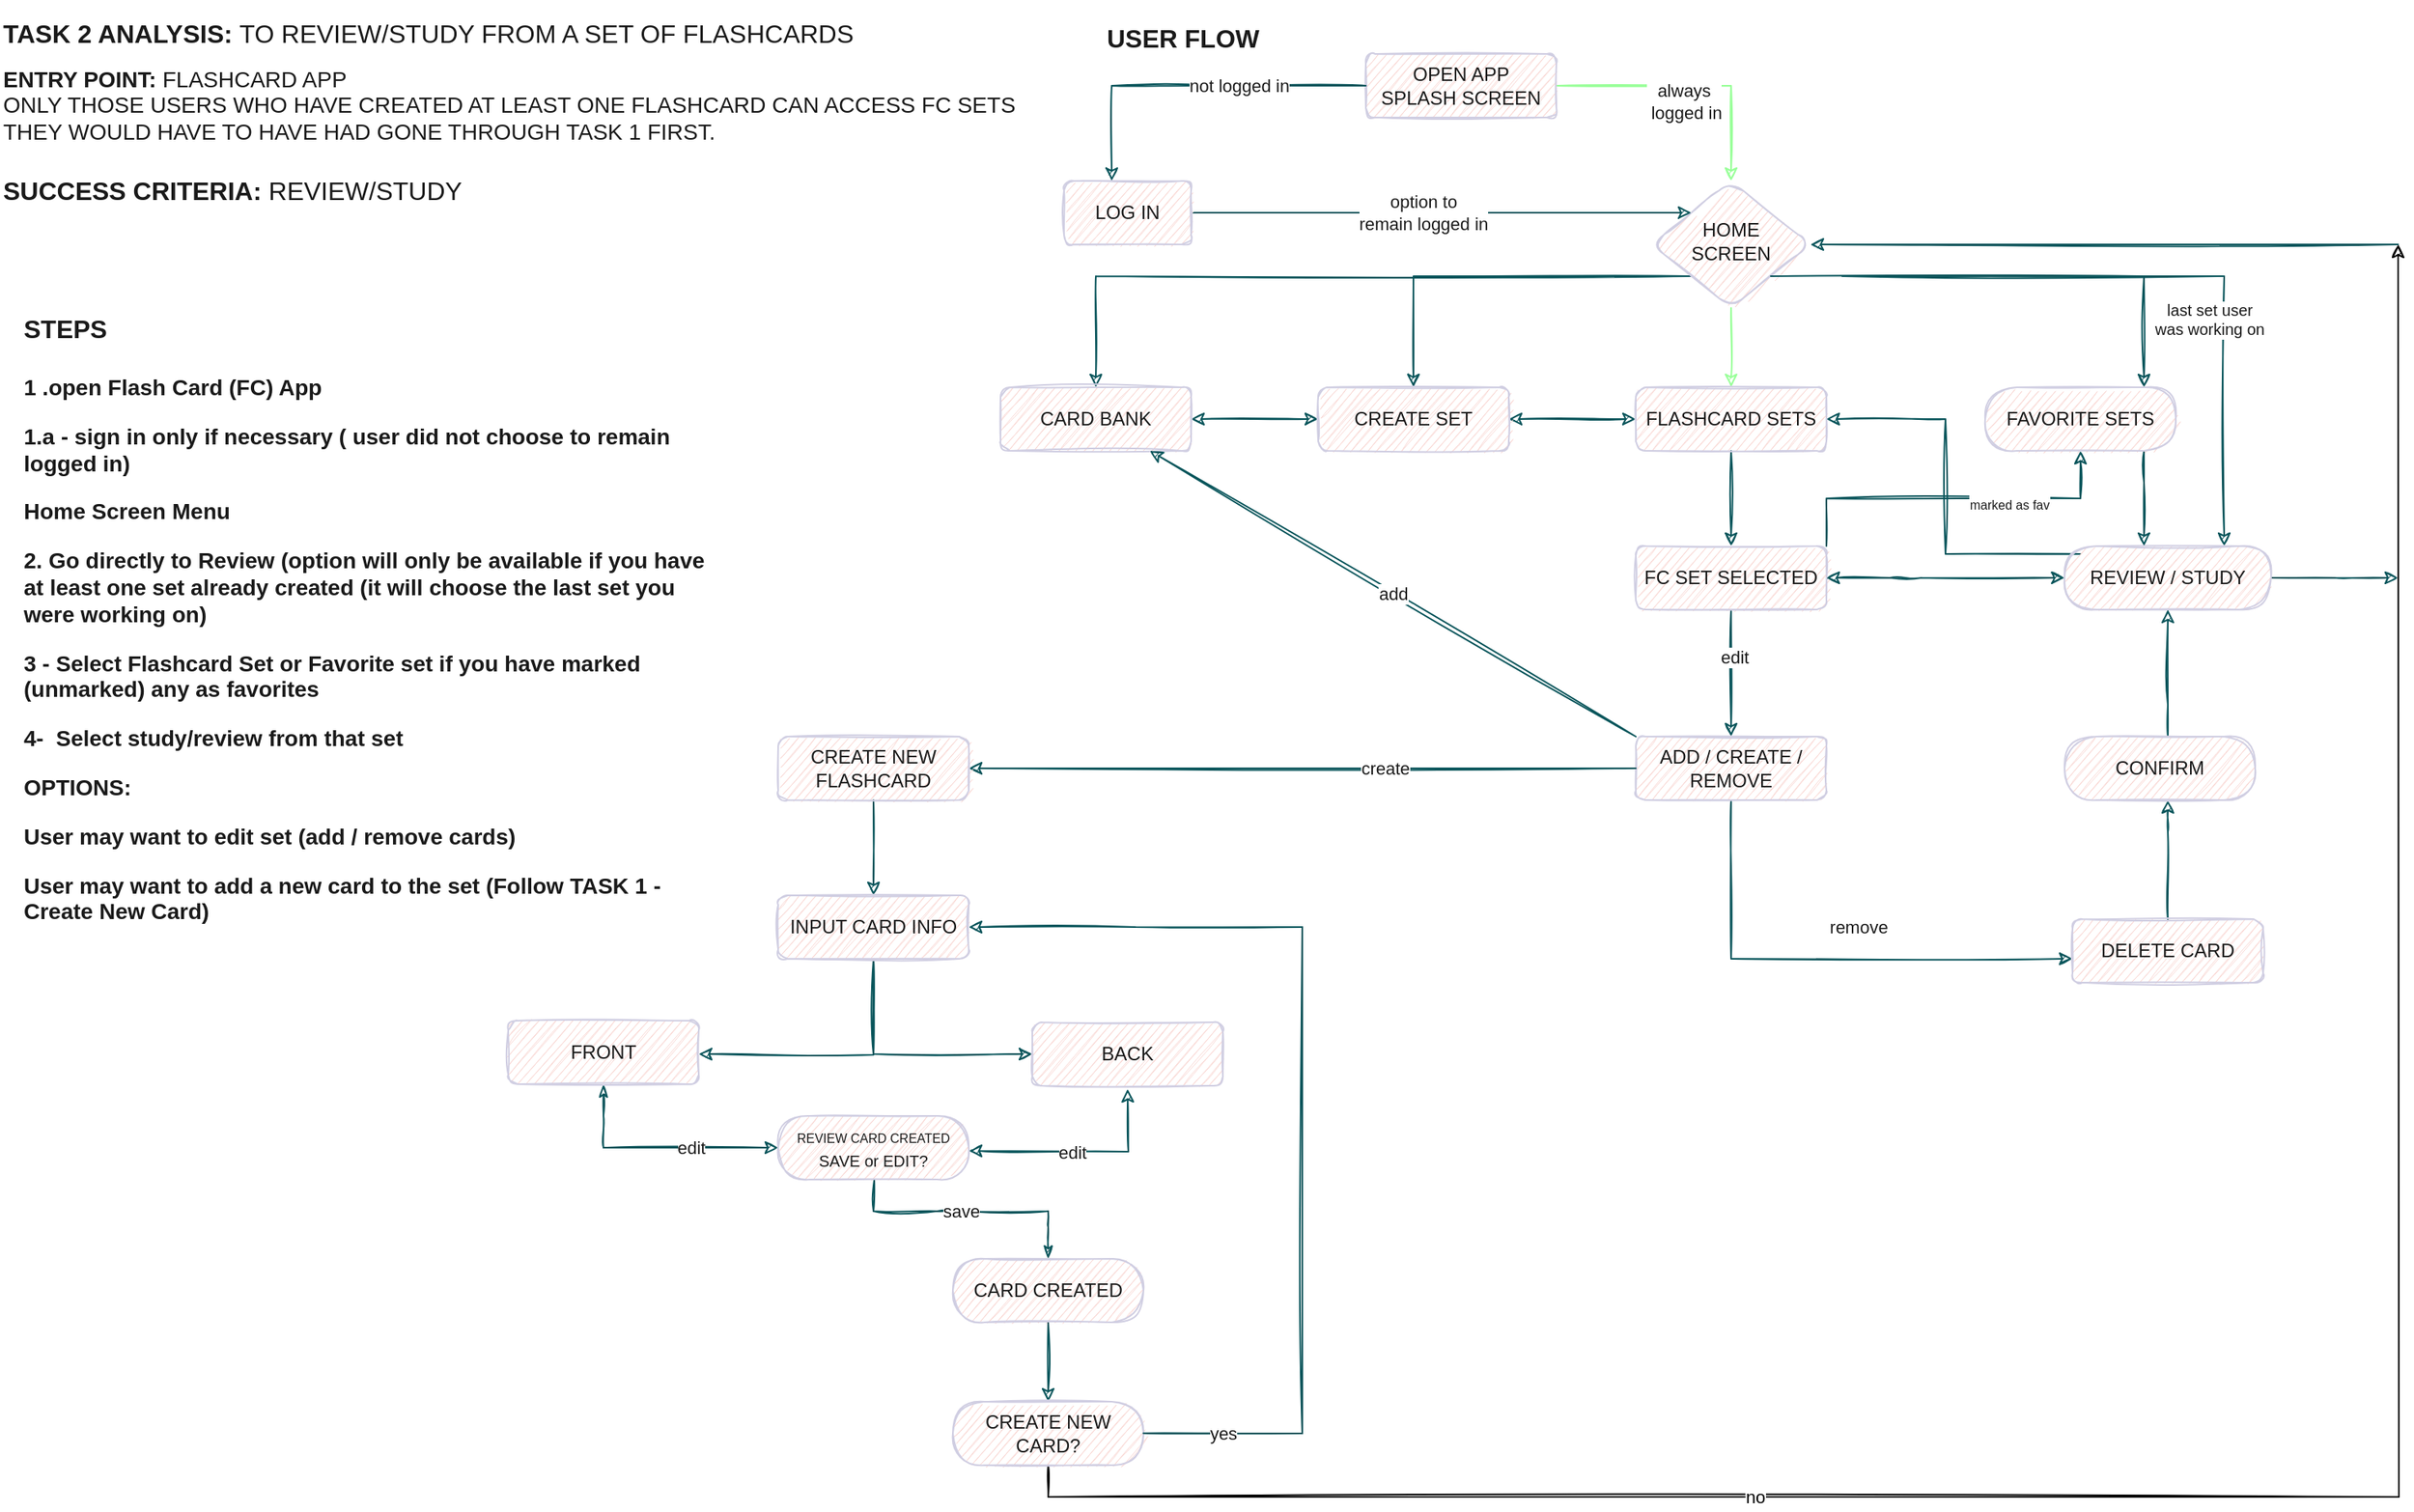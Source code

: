 <mxfile version="13.5.1" type="github">
  <diagram id="C5RBs43oDa-KdzZeNtuy" name="Page-1">
    <mxGraphModel dx="2500" dy="2070" grid="1" gridSize="10" guides="1" tooltips="1" connect="1" arrows="1" fold="1" page="1" pageScale="1" pageWidth="827" pageHeight="1169" math="0" shadow="0">
      <root>
        <mxCell id="WIyWlLk6GJQsqaUBKTNV-0" />
        <mxCell id="WIyWlLk6GJQsqaUBKTNV-1" parent="WIyWlLk6GJQsqaUBKTNV-0" />
        <mxCell id="l96hs2-_nlqCzScLkACY-33" value="" style="edgeStyle=orthogonalEdgeStyle;rounded=0;orthogonalLoop=1;jettySize=auto;html=1;startArrow=classic;startFill=1;endArrow=none;endFill=0;strokeColor=#09555B;fontColor=#1A1A1A;sketch=1;" parent="WIyWlLk6GJQsqaUBKTNV-1" source="l96hs2-_nlqCzScLkACY-32" target="l96hs2-_nlqCzScLkACY-25" edge="1">
          <mxGeometry relative="1" as="geometry" />
        </mxCell>
        <mxCell id="5_xVZ5PCrMn_Ow3XCvqy-17" value="edit" style="edgeLabel;html=1;align=center;verticalAlign=middle;resizable=0;points=[];fontColor=#1A1A1A;sketch=1;rounded=1;" parent="l96hs2-_nlqCzScLkACY-33" vertex="1" connectable="0">
          <mxGeometry x="0.263" y="-2" relative="1" as="geometry">
            <mxPoint as="offset" />
          </mxGeometry>
        </mxCell>
        <mxCell id="5_xVZ5PCrMn_Ow3XCvqy-6" style="edgeStyle=orthogonalEdgeStyle;rounded=0;orthogonalLoop=1;jettySize=auto;html=1;endArrow=classic;endFill=1;entryX=0.5;entryY=0;entryDx=0;entryDy=0;fontColor=#1A1A1A;sketch=1;strokeColor=#99FF99;" parent="WIyWlLk6GJQsqaUBKTNV-1" source="WIyWlLk6GJQsqaUBKTNV-3" target="WIyWlLk6GJQsqaUBKTNV-10" edge="1">
          <mxGeometry relative="1" as="geometry">
            <mxPoint x="330" y="40" as="targetPoint" />
          </mxGeometry>
        </mxCell>
        <mxCell id="5_xVZ5PCrMn_Ow3XCvqy-13" value="always&lt;br&gt;&amp;nbsp;logged in" style="edgeLabel;html=1;align=center;verticalAlign=middle;resizable=0;points=[];fontColor=#1A1A1A;sketch=1;rounded=1;" parent="5_xVZ5PCrMn_Ow3XCvqy-6" vertex="1" connectable="0">
          <mxGeometry x="-0.137" y="1" relative="1" as="geometry">
            <mxPoint x="6.67" y="11" as="offset" />
          </mxGeometry>
        </mxCell>
        <mxCell id="WIyWlLk6GJQsqaUBKTNV-3" value="OPEN APP&lt;br&gt;SPLASH SCREEN" style="whiteSpace=wrap;html=1;fontSize=12;glass=0;strokeWidth=1;shadow=0;fillColor=#FAD9D5;strokeColor=#D0CEE2;fontColor=#1A1A1A;sketch=1;rounded=1;" parent="WIyWlLk6GJQsqaUBKTNV-1" vertex="1">
          <mxGeometry x="60" y="20" width="120" height="40" as="geometry" />
        </mxCell>
        <mxCell id="5_xVZ5PCrMn_Ow3XCvqy-205" style="edgeStyle=orthogonalEdgeStyle;rounded=0;orthogonalLoop=1;jettySize=auto;html=1;exitX=0;exitY=1;exitDx=0;exitDy=0;entryX=0.5;entryY=0;entryDx=0;entryDy=0;endArrow=classic;endFill=1;strokeColor=#09555B;fontColor=#1A1A1A;sketch=1;" parent="WIyWlLk6GJQsqaUBKTNV-1" source="WIyWlLk6GJQsqaUBKTNV-10" target="5_xVZ5PCrMn_Ow3XCvqy-201" edge="1">
          <mxGeometry relative="1" as="geometry" />
        </mxCell>
        <mxCell id="5_xVZ5PCrMn_Ow3XCvqy-206" style="edgeStyle=orthogonalEdgeStyle;rounded=0;orthogonalLoop=1;jettySize=auto;html=1;exitX=0;exitY=1;exitDx=0;exitDy=0;endArrow=classic;endFill=1;strokeColor=#09555B;fontColor=#1A1A1A;sketch=1;" parent="WIyWlLk6GJQsqaUBKTNV-1" source="WIyWlLk6GJQsqaUBKTNV-10" target="5_xVZ5PCrMn_Ow3XCvqy-189" edge="1">
          <mxGeometry relative="1" as="geometry" />
        </mxCell>
        <mxCell id="WIyWlLk6GJQsqaUBKTNV-10" value="HOME&lt;br&gt;SCREEN" style="rhombus;whiteSpace=wrap;html=1;shadow=0;fontFamily=Helvetica;fontSize=12;align=center;strokeWidth=1;spacing=6;spacingTop=-4;fillColor=#FAD9D5;strokeColor=#D0CEE2;fontColor=#1A1A1A;sketch=1;rounded=1;" parent="WIyWlLk6GJQsqaUBKTNV-1" vertex="1">
          <mxGeometry x="240" y="100" width="100" height="80" as="geometry" />
        </mxCell>
        <mxCell id="l96hs2-_nlqCzScLkACY-35" value="" style="edgeStyle=orthogonalEdgeStyle;rounded=0;orthogonalLoop=1;jettySize=auto;html=1;startArrow=classic;startFill=1;endArrow=none;endFill=0;entryX=0.5;entryY=1;entryDx=0;entryDy=0;strokeColor=#09555B;fontColor=#1A1A1A;sketch=1;" parent="WIyWlLk6GJQsqaUBKTNV-1" source="l96hs2-_nlqCzScLkACY-25" target="l96hs2-_nlqCzScLkACY-23" edge="1">
          <mxGeometry relative="1" as="geometry">
            <mxPoint x="-30" y="491" as="targetPoint" />
          </mxGeometry>
        </mxCell>
        <mxCell id="l96hs2-_nlqCzScLkACY-1" value="&lt;h1 style=&quot;font-size: 16px&quot;&gt;&lt;font style=&quot;font-size: 16px&quot;&gt;TASK 2 ANALYSIS&lt;/font&gt;: &lt;span style=&quot;font-weight: normal&quot;&gt;TO REVIEW/STUDY FROM A SET OF FLASHCARDS&lt;/span&gt;&lt;/h1&gt;&lt;div style=&quot;font-size: 14px&quot;&gt;&lt;font style=&quot;font-size: 14px&quot;&gt;&lt;b&gt;ENTRY POINT:&lt;/b&gt;&amp;nbsp;FLASHCARD APP&lt;/font&gt;&lt;/div&gt;&lt;div style=&quot;font-size: 14px&quot;&gt;&lt;font style=&quot;font-size: 14px&quot;&gt;ONLY THOSE USERS WHO HAVE CREATED AT LEAST ONE FLASHCARD CAN ACCESS FC SETS&lt;/font&gt;&lt;/div&gt;&lt;div style=&quot;font-size: 14px&quot;&gt;THEY WOULD HAVE TO HAVE HAD GONE THROUGH TASK 1 FIRST.&amp;nbsp;&lt;/div&gt;&lt;div&gt;&lt;span style=&quot;font-size: 16px&quot;&gt;&lt;br&gt;&lt;/span&gt;&lt;/div&gt;&lt;div&gt;&lt;b style=&quot;font-size: 16px&quot;&gt;SUCCESS CRITERIA:&lt;/b&gt;&lt;span style=&quot;font-size: 16px&quot;&gt;&amp;nbsp;REVIEW/STUDY&lt;/span&gt;&lt;/div&gt;&lt;div&gt;&lt;span style=&quot;font-size: 16px&quot;&gt;&lt;br&gt;&lt;/span&gt;&lt;/div&gt;&lt;div&gt;&lt;span style=&quot;font-size: 16px&quot;&gt;&lt;br&gt;&lt;/span&gt;&lt;/div&gt;&lt;div style=&quot;font-size: 16px&quot;&gt;&lt;br&gt;&lt;/div&gt;" style="text;html=1;align=left;verticalAlign=middle;resizable=0;points=[];autosize=1;fontColor=#1A1A1A;sketch=1;rounded=1;" parent="WIyWlLk6GJQsqaUBKTNV-1" vertex="1">
          <mxGeometry x="-800" width="650" height="160" as="geometry" />
        </mxCell>
        <mxCell id="l96hs2-_nlqCzScLkACY-2" value="&lt;font style=&quot;font-size: 16px&quot;&gt;&lt;b&gt;USER FLOW&lt;/b&gt;&lt;/font&gt;" style="text;html=1;strokeColor=none;fillColor=none;align=center;verticalAlign=middle;whiteSpace=wrap;fontColor=#1A1A1A;sketch=1;rounded=1;" parent="WIyWlLk6GJQsqaUBKTNV-1" vertex="1">
          <mxGeometry x="-110" width="110" height="20" as="geometry" />
        </mxCell>
        <mxCell id="l96hs2-_nlqCzScLkACY-24" value="" style="edgeStyle=orthogonalEdgeStyle;rounded=0;orthogonalLoop=1;jettySize=auto;html=1;startArrow=classic;startFill=1;endArrow=none;endFill=0;fontColor=#1A1A1A;sketch=1;strokeColor=#99FF99;" parent="WIyWlLk6GJQsqaUBKTNV-1" source="l96hs2-_nlqCzScLkACY-23" target="WIyWlLk6GJQsqaUBKTNV-10" edge="1">
          <mxGeometry relative="1" as="geometry" />
        </mxCell>
        <mxCell id="wIxJLdt_OvNl8f14rRNx-7" style="edgeStyle=orthogonalEdgeStyle;rounded=0;orthogonalLoop=1;jettySize=auto;html=1;exitX=1;exitY=0;exitDx=0;exitDy=0;startArrow=none;startFill=0;strokeColor=#09555B;fontColor=#1A1A1A;sketch=1;" edge="1" parent="WIyWlLk6GJQsqaUBKTNV-1" source="l96hs2-_nlqCzScLkACY-25" target="wIxJLdt_OvNl8f14rRNx-0">
          <mxGeometry relative="1" as="geometry">
            <mxPoint x="480" y="280" as="targetPoint" />
          </mxGeometry>
        </mxCell>
        <mxCell id="wIxJLdt_OvNl8f14rRNx-8" value="&lt;font style=&quot;font-size: 8px&quot;&gt;marked as fav&lt;/font&gt;" style="edgeLabel;html=1;align=center;verticalAlign=middle;resizable=0;points=[];fontColor=#1A1A1A;sketch=1;rounded=1;" vertex="1" connectable="0" parent="wIxJLdt_OvNl8f14rRNx-7">
          <mxGeometry x="0.113" y="-3" relative="1" as="geometry">
            <mxPoint x="22" as="offset" />
          </mxGeometry>
        </mxCell>
        <mxCell id="l96hs2-_nlqCzScLkACY-25" value="FC SET SELECTED" style="whiteSpace=wrap;html=1;fontSize=12;glass=0;strokeWidth=1;shadow=0;fillColor=#FAD9D5;strokeColor=#D0CEE2;fontColor=#1A1A1A;sketch=1;rounded=1;" parent="WIyWlLk6GJQsqaUBKTNV-1" vertex="1">
          <mxGeometry x="230" y="330" width="120" height="40" as="geometry" />
        </mxCell>
        <mxCell id="5_xVZ5PCrMn_Ow3XCvqy-197" value="" style="edgeStyle=orthogonalEdgeStyle;rounded=0;orthogonalLoop=1;jettySize=auto;html=1;endArrow=classic;endFill=1;strokeColor=#09555B;fontColor=#1A1A1A;sketch=1;" parent="WIyWlLk6GJQsqaUBKTNV-1" source="l96hs2-_nlqCzScLkACY-32" target="5_xVZ5PCrMn_Ow3XCvqy-196" edge="1">
          <mxGeometry relative="1" as="geometry">
            <Array as="points">
              <mxPoint x="290" y="590" />
            </Array>
          </mxGeometry>
        </mxCell>
        <mxCell id="5_xVZ5PCrMn_Ow3XCvqy-208" value="remove" style="edgeLabel;html=1;align=center;verticalAlign=middle;resizable=0;points=[];fontColor=#1A1A1A;sketch=1;rounded=1;" parent="5_xVZ5PCrMn_Ow3XCvqy-197" vertex="1" connectable="0">
          <mxGeometry x="-0.184" y="2" relative="1" as="geometry">
            <mxPoint x="51.67" y="-18" as="offset" />
          </mxGeometry>
        </mxCell>
        <mxCell id="l96hs2-_nlqCzScLkACY-32" value="ADD / CREATE / REMOVE" style="whiteSpace=wrap;html=1;fontSize=12;glass=0;strokeWidth=1;shadow=0;fillColor=#FAD9D5;strokeColor=#D0CEE2;fontColor=#1A1A1A;sketch=1;rounded=1;" parent="WIyWlLk6GJQsqaUBKTNV-1" vertex="1">
          <mxGeometry x="230" y="450" width="120" height="40" as="geometry" />
        </mxCell>
        <mxCell id="5_xVZ5PCrMn_Ow3XCvqy-207" style="edgeStyle=orthogonalEdgeStyle;rounded=0;orthogonalLoop=1;jettySize=auto;html=1;entryX=1;entryY=0.5;entryDx=0;entryDy=0;endArrow=classic;endFill=1;startArrow=classic;startFill=1;strokeColor=#09555B;fontColor=#1A1A1A;sketch=1;" parent="WIyWlLk6GJQsqaUBKTNV-1" source="l96hs2-_nlqCzScLkACY-23" target="5_xVZ5PCrMn_Ow3XCvqy-201" edge="1">
          <mxGeometry relative="1" as="geometry" />
        </mxCell>
        <mxCell id="l96hs2-_nlqCzScLkACY-23" value="FLASHCARD SETS" style="whiteSpace=wrap;html=1;fontSize=12;glass=0;strokeWidth=1;shadow=0;fillColor=#FAD9D5;strokeColor=#D0CEE2;fontColor=#1A1A1A;sketch=1;rounded=1;" parent="WIyWlLk6GJQsqaUBKTNV-1" vertex="1">
          <mxGeometry x="230" y="230" width="120" height="40" as="geometry" />
        </mxCell>
        <mxCell id="5_xVZ5PCrMn_Ow3XCvqy-187" style="edgeStyle=orthogonalEdgeStyle;rounded=0;orthogonalLoop=1;jettySize=auto;html=1;exitX=1;exitY=0.5;exitDx=0;exitDy=0;endArrow=classic;endFill=1;strokeColor=#09555B;fontColor=#1A1A1A;sketch=1;" parent="WIyWlLk6GJQsqaUBKTNV-1" source="l96hs2-_nlqCzScLkACY-65" edge="1">
          <mxGeometry relative="1" as="geometry">
            <mxPoint x="710" y="350" as="targetPoint" />
          </mxGeometry>
        </mxCell>
        <mxCell id="wIxJLdt_OvNl8f14rRNx-9" style="edgeStyle=orthogonalEdgeStyle;rounded=0;orthogonalLoop=1;jettySize=auto;html=1;exitX=0.077;exitY=0.125;exitDx=0;exitDy=0;entryX=1;entryY=0.5;entryDx=0;entryDy=0;startArrow=none;startFill=0;exitPerimeter=0;strokeColor=#09555B;fontColor=#1A1A1A;sketch=1;" edge="1" parent="WIyWlLk6GJQsqaUBKTNV-1" source="l96hs2-_nlqCzScLkACY-65" target="l96hs2-_nlqCzScLkACY-23">
          <mxGeometry relative="1" as="geometry" />
        </mxCell>
        <mxCell id="wIxJLdt_OvNl8f14rRNx-14" style="edgeStyle=orthogonalEdgeStyle;rounded=0;orthogonalLoop=1;jettySize=auto;html=1;exitX=0.75;exitY=0;exitDx=0;exitDy=0;startArrow=classic;startFill=1;endArrow=none;endFill=0;strokeColor=#09555B;fontColor=#1A1A1A;sketch=1;" edge="1" parent="WIyWlLk6GJQsqaUBKTNV-1">
          <mxGeometry relative="1" as="geometry">
            <mxPoint x="601" y="160" as="targetPoint" />
            <mxPoint x="600.5" y="330" as="sourcePoint" />
            <Array as="points">
              <mxPoint x="601" y="160" />
            </Array>
          </mxGeometry>
        </mxCell>
        <mxCell id="l96hs2-_nlqCzScLkACY-65" value="&lt;font style=&quot;font-size: 12px&quot;&gt;REVIEW / STUDY&lt;/font&gt;" style="whiteSpace=wrap;html=1;fontSize=12;glass=0;strokeWidth=1;shadow=0;arcSize=50;fillColor=#FAD9D5;strokeColor=#D0CEE2;fontColor=#1A1A1A;sketch=1;rounded=1;" parent="WIyWlLk6GJQsqaUBKTNV-1" vertex="1">
          <mxGeometry x="500" y="330" width="130" height="40" as="geometry" />
        </mxCell>
        <mxCell id="5_xVZ5PCrMn_Ow3XCvqy-2" value="" style="edgeStyle=orthogonalEdgeStyle;rounded=0;orthogonalLoop=1;jettySize=auto;html=1;entryX=0;entryY=0;entryDx=0;entryDy=0;strokeColor=#09555B;fontColor=#1A1A1A;sketch=1;" parent="WIyWlLk6GJQsqaUBKTNV-1" source="l96hs2-_nlqCzScLkACY-17" target="WIyWlLk6GJQsqaUBKTNV-10" edge="1">
          <mxGeometry relative="1" as="geometry" />
        </mxCell>
        <mxCell id="wIxJLdt_OvNl8f14rRNx-5" value="option to &lt;br&gt;remain logged in" style="edgeLabel;html=1;align=center;verticalAlign=middle;resizable=0;points=[];fontColor=#1A1A1A;sketch=1;rounded=1;" vertex="1" connectable="0" parent="5_xVZ5PCrMn_Ow3XCvqy-2">
          <mxGeometry x="-0.073" relative="1" as="geometry">
            <mxPoint as="offset" />
          </mxGeometry>
        </mxCell>
        <mxCell id="5_xVZ5PCrMn_Ow3XCvqy-10" style="edgeStyle=orthogonalEdgeStyle;rounded=0;orthogonalLoop=1;jettySize=auto;html=1;endArrow=classic;endFill=1;strokeColor=#09555B;fontColor=#1A1A1A;sketch=1;" parent="WIyWlLk6GJQsqaUBKTNV-1" target="l96hs2-_nlqCzScLkACY-17" edge="1">
          <mxGeometry relative="1" as="geometry">
            <mxPoint x="-40" y="40" as="sourcePoint" />
            <Array as="points">
              <mxPoint x="-100" y="40" />
            </Array>
          </mxGeometry>
        </mxCell>
        <mxCell id="l96hs2-_nlqCzScLkACY-17" value="LOG IN" style="whiteSpace=wrap;html=1;fontSize=12;glass=0;strokeWidth=1;shadow=0;fillColor=#FAD9D5;strokeColor=#D0CEE2;fontColor=#1A1A1A;sketch=1;rounded=1;" parent="WIyWlLk6GJQsqaUBKTNV-1" vertex="1">
          <mxGeometry x="-130" y="100" width="80" height="40" as="geometry" />
        </mxCell>
        <mxCell id="5_xVZ5PCrMn_Ow3XCvqy-8" value="" style="endArrow=none;html=1;endFill=0;entryX=0;entryY=0.5;entryDx=0;entryDy=0;strokeColor=#09555B;fontColor=#1A1A1A;sketch=1;" parent="WIyWlLk6GJQsqaUBKTNV-1" target="WIyWlLk6GJQsqaUBKTNV-3" edge="1">
          <mxGeometry relative="1" as="geometry">
            <mxPoint x="-40" y="40" as="sourcePoint" />
            <mxPoint x="90" y="39.58" as="targetPoint" />
          </mxGeometry>
        </mxCell>
        <mxCell id="5_xVZ5PCrMn_Ow3XCvqy-9" value="not logged in" style="edgeLabel;resizable=0;html=1;align=center;verticalAlign=middle;fontColor=#1A1A1A;sketch=1;rounded=1;" parent="5_xVZ5PCrMn_Ow3XCvqy-8" connectable="0" vertex="1">
          <mxGeometry relative="1" as="geometry">
            <mxPoint x="-30" as="offset" />
          </mxGeometry>
        </mxCell>
        <mxCell id="5_xVZ5PCrMn_Ow3XCvqy-14" value="" style="endArrow=classic;html=1;exitX=1;exitY=0.5;exitDx=0;exitDy=0;entryX=0;entryY=0.5;entryDx=0;entryDy=0;startArrow=classic;startFill=1;strokeColor=#09555B;fontColor=#1A1A1A;sketch=1;" parent="WIyWlLk6GJQsqaUBKTNV-1" source="l96hs2-_nlqCzScLkACY-25" target="l96hs2-_nlqCzScLkACY-65" edge="1">
          <mxGeometry width="50" height="50" relative="1" as="geometry">
            <mxPoint x="400" y="350" as="sourcePoint" />
            <mxPoint x="490" y="350" as="targetPoint" />
            <Array as="points">
              <mxPoint x="400" y="350" />
            </Array>
          </mxGeometry>
        </mxCell>
        <mxCell id="5_xVZ5PCrMn_Ow3XCvqy-27" value="" style="endArrow=classic;html=1;exitX=0;exitY=0.5;exitDx=0;exitDy=0;entryX=1;entryY=0.5;entryDx=0;entryDy=0;strokeColor=#09555B;fontColor=#1A1A1A;sketch=1;" parent="WIyWlLk6GJQsqaUBKTNV-1" source="l96hs2-_nlqCzScLkACY-32" target="5_xVZ5PCrMn_Ow3XCvqy-155" edge="1">
          <mxGeometry relative="1" as="geometry">
            <mxPoint x="200" y="469.41" as="sourcePoint" />
            <mxPoint x="-20" y="469" as="targetPoint" />
          </mxGeometry>
        </mxCell>
        <mxCell id="5_xVZ5PCrMn_Ow3XCvqy-191" value="create" style="edgeLabel;html=1;align=center;verticalAlign=middle;resizable=0;points=[];fontColor=#1A1A1A;sketch=1;rounded=1;" parent="5_xVZ5PCrMn_Ow3XCvqy-27" vertex="1" connectable="0">
          <mxGeometry x="-0.25" relative="1" as="geometry">
            <mxPoint x="-1" as="offset" />
          </mxGeometry>
        </mxCell>
        <mxCell id="5_xVZ5PCrMn_Ow3XCvqy-145" value="" style="edgeStyle=orthogonalEdgeStyle;rounded=0;orthogonalLoop=1;jettySize=auto;html=1;startArrow=classic;startFill=1;endArrow=none;endFill=0;strokeColor=#09555B;fontColor=#1A1A1A;sketch=1;" parent="WIyWlLk6GJQsqaUBKTNV-1" source="5_xVZ5PCrMn_Ow3XCvqy-154" target="5_xVZ5PCrMn_Ow3XCvqy-151" edge="1">
          <mxGeometry relative="1" as="geometry" />
        </mxCell>
        <mxCell id="5_xVZ5PCrMn_Ow3XCvqy-147" value="" style="edgeStyle=orthogonalEdgeStyle;rounded=0;orthogonalLoop=1;jettySize=auto;html=1;startArrow=classic;startFill=1;endArrow=none;endFill=0;entryX=0.5;entryY=1;entryDx=0;entryDy=0;strokeColor=#09555B;fontColor=#1A1A1A;sketch=1;" parent="WIyWlLk6GJQsqaUBKTNV-1" source="5_xVZ5PCrMn_Ow3XCvqy-151" target="5_xVZ5PCrMn_Ow3XCvqy-155" edge="1">
          <mxGeometry relative="1" as="geometry">
            <mxPoint x="-90" y="560" as="targetPoint" />
          </mxGeometry>
        </mxCell>
        <mxCell id="5_xVZ5PCrMn_Ow3XCvqy-149" value="" style="edgeStyle=orthogonalEdgeStyle;rounded=0;orthogonalLoop=1;jettySize=auto;html=1;startArrow=classic;startFill=1;endArrow=none;endFill=0;strokeColor=#09555B;fontColor=#1A1A1A;sketch=1;" parent="WIyWlLk6GJQsqaUBKTNV-1" target="5_xVZ5PCrMn_Ow3XCvqy-151" edge="1">
          <mxGeometry relative="1" as="geometry">
            <mxPoint x="-360" y="650" as="sourcePoint" />
          </mxGeometry>
        </mxCell>
        <mxCell id="5_xVZ5PCrMn_Ow3XCvqy-150" style="edgeStyle=orthogonalEdgeStyle;rounded=0;orthogonalLoop=1;jettySize=auto;html=1;startArrow=classic;startFill=1;endArrow=none;endFill=0;strokeColor=#09555B;fontColor=#1A1A1A;sketch=1;" parent="WIyWlLk6GJQsqaUBKTNV-1" source="5_xVZ5PCrMn_Ow3XCvqy-151" edge="1">
          <mxGeometry relative="1" as="geometry">
            <mxPoint x="20" y="570" as="targetPoint" />
          </mxGeometry>
        </mxCell>
        <mxCell id="5_xVZ5PCrMn_Ow3XCvqy-151" value="INPUT CARD INFO" style="whiteSpace=wrap;html=1;fontSize=12;glass=0;strokeWidth=1;shadow=0;fillColor=#FAD9D5;strokeColor=#D0CEE2;fontColor=#1A1A1A;sketch=1;rounded=1;" parent="WIyWlLk6GJQsqaUBKTNV-1" vertex="1">
          <mxGeometry x="-310" y="550" width="120" height="40" as="geometry" />
        </mxCell>
        <mxCell id="5_xVZ5PCrMn_Ow3XCvqy-152" style="edgeStyle=orthogonalEdgeStyle;rounded=0;orthogonalLoop=1;jettySize=auto;html=1;startArrow=classicThin;startFill=1;endArrow=none;endFill=0;strokeColor=#09555B;fontColor=#1A1A1A;sketch=1;" parent="WIyWlLk6GJQsqaUBKTNV-1" source="5_xVZ5PCrMn_Ow3XCvqy-153" edge="1">
          <mxGeometry relative="1" as="geometry">
            <mxPoint x="-420" y="709" as="targetPoint" />
          </mxGeometry>
        </mxCell>
        <mxCell id="5_xVZ5PCrMn_Ow3XCvqy-153" value="FRONT" style="whiteSpace=wrap;html=1;fontSize=12;glass=0;strokeWidth=1;shadow=0;direction=west;align=center;fillColor=#FAD9D5;strokeColor=#D0CEE2;fontColor=#1A1A1A;sketch=1;rounded=1;" parent="WIyWlLk6GJQsqaUBKTNV-1" vertex="1">
          <mxGeometry x="-480" y="629" width="120" height="40" as="geometry" />
        </mxCell>
        <mxCell id="5_xVZ5PCrMn_Ow3XCvqy-154" value="BACK" style="whiteSpace=wrap;html=1;fontSize=12;glass=0;strokeWidth=1;shadow=0;fillColor=#FAD9D5;strokeColor=#D0CEE2;fontColor=#1A1A1A;sketch=1;rounded=1;" parent="WIyWlLk6GJQsqaUBKTNV-1" vertex="1">
          <mxGeometry x="-150" y="630" width="120" height="40" as="geometry" />
        </mxCell>
        <mxCell id="5_xVZ5PCrMn_Ow3XCvqy-155" value="CREATE NEW FLASHCARD" style="whiteSpace=wrap;html=1;fontSize=12;glass=0;strokeWidth=1;shadow=0;fillColor=#FAD9D5;strokeColor=#D0CEE2;fontColor=#1A1A1A;sketch=1;rounded=1;" parent="WIyWlLk6GJQsqaUBKTNV-1" vertex="1">
          <mxGeometry x="-310" y="450" width="120" height="40" as="geometry" />
        </mxCell>
        <mxCell id="5_xVZ5PCrMn_Ow3XCvqy-156" value="" style="edgeStyle=orthogonalEdgeStyle;rounded=0;orthogonalLoop=1;jettySize=auto;html=1;startArrow=classic;startFill=1;endArrow=classic;endFill=1;strokeColor=#09555B;fontColor=#1A1A1A;sketch=1;" parent="WIyWlLk6GJQsqaUBKTNV-1" edge="1">
          <mxGeometry relative="1" as="geometry">
            <mxPoint x="-190" y="711" as="sourcePoint" />
            <mxPoint x="-90" y="672.0" as="targetPoint" />
          </mxGeometry>
        </mxCell>
        <mxCell id="5_xVZ5PCrMn_Ow3XCvqy-157" value="edit" style="edgeLabel;html=1;align=center;verticalAlign=middle;resizable=0;points=[];fontColor=#1A1A1A;sketch=1;rounded=1;" parent="5_xVZ5PCrMn_Ow3XCvqy-156" vertex="1" connectable="0">
          <mxGeometry x="-0.075" relative="1" as="geometry">
            <mxPoint as="offset" />
          </mxGeometry>
        </mxCell>
        <mxCell id="5_xVZ5PCrMn_Ow3XCvqy-158" style="edgeStyle=orthogonalEdgeStyle;rounded=0;orthogonalLoop=1;jettySize=auto;html=1;startArrow=none;startFill=0;endArrow=none;endFill=0;strokeColor=#09555B;fontColor=#1A1A1A;sketch=1;" parent="WIyWlLk6GJQsqaUBKTNV-1" target="5_xVZ5PCrMn_Ow3XCvqy-159" edge="1">
          <mxGeometry relative="1" as="geometry">
            <mxPoint x="-250" y="749" as="sourcePoint" />
          </mxGeometry>
        </mxCell>
        <mxCell id="5_xVZ5PCrMn_Ow3XCvqy-159" value="&lt;font style=&quot;font-size: 8px&quot;&gt;&lt;span&gt;REVIEW CARD CREATED&lt;/span&gt;&lt;font style=&quot;font-size: 8px&quot;&gt;&lt;br&gt;&lt;/font&gt;&lt;/font&gt;&lt;font size=&quot;1&quot;&gt;SAVE or EDIT?&lt;/font&gt;" style="whiteSpace=wrap;html=1;fontSize=12;glass=0;strokeWidth=1;shadow=0;arcSize=50;fillColor=#FAD9D5;strokeColor=#D0CEE2;fontColor=#1A1A1A;sketch=1;rounded=1;" parent="WIyWlLk6GJQsqaUBKTNV-1" vertex="1">
          <mxGeometry x="-310" y="689" width="120" height="40" as="geometry" />
        </mxCell>
        <mxCell id="5_xVZ5PCrMn_Ow3XCvqy-160" value="" style="edgeStyle=orthogonalEdgeStyle;rounded=0;orthogonalLoop=1;jettySize=auto;html=1;startArrow=classic;startFill=1;endArrow=none;endFill=0;strokeColor=#09555B;fontColor=#1A1A1A;sketch=1;" parent="WIyWlLk6GJQsqaUBKTNV-1" source="5_xVZ5PCrMn_Ow3XCvqy-164" target="5_xVZ5PCrMn_Ow3XCvqy-162" edge="1">
          <mxGeometry relative="1" as="geometry" />
        </mxCell>
        <mxCell id="5_xVZ5PCrMn_Ow3XCvqy-161" style="edgeStyle=orthogonalEdgeStyle;rounded=0;orthogonalLoop=1;jettySize=auto;html=1;startArrow=classicThin;startFill=1;endArrow=none;endFill=0;strokeColor=#09555B;fontColor=#1A1A1A;sketch=1;" parent="WIyWlLk6GJQsqaUBKTNV-1" source="5_xVZ5PCrMn_Ow3XCvqy-162" edge="1">
          <mxGeometry relative="1" as="geometry">
            <mxPoint x="-140" y="749" as="targetPoint" />
          </mxGeometry>
        </mxCell>
        <mxCell id="5_xVZ5PCrMn_Ow3XCvqy-162" value="&lt;font style=&quot;font-size: 12px&quot;&gt;CARD CREATED&lt;/font&gt;" style="whiteSpace=wrap;html=1;fontSize=12;glass=0;strokeWidth=1;shadow=0;arcSize=50;fillColor=#FAD9D5;strokeColor=#D0CEE2;fontColor=#1A1A1A;sketch=1;rounded=1;" parent="WIyWlLk6GJQsqaUBKTNV-1" vertex="1">
          <mxGeometry x="-200" y="779" width="120" height="40" as="geometry" />
        </mxCell>
        <mxCell id="wIxJLdt_OvNl8f14rRNx-30" style="edgeStyle=orthogonalEdgeStyle;rounded=0;sketch=1;orthogonalLoop=1;jettySize=auto;html=1;exitX=0.5;exitY=1;exitDx=0;exitDy=0;" edge="1" parent="WIyWlLk6GJQsqaUBKTNV-1" source="5_xVZ5PCrMn_Ow3XCvqy-164">
          <mxGeometry relative="1" as="geometry">
            <mxPoint x="710" y="140" as="targetPoint" />
          </mxGeometry>
        </mxCell>
        <mxCell id="wIxJLdt_OvNl8f14rRNx-31" value="no" style="edgeLabel;html=1;align=center;verticalAlign=middle;resizable=0;points=[];" vertex="1" connectable="0" parent="wIxJLdt_OvNl8f14rRNx-30">
          <mxGeometry x="-0.44" relative="1" as="geometry">
            <mxPoint as="offset" />
          </mxGeometry>
        </mxCell>
        <mxCell id="5_xVZ5PCrMn_Ow3XCvqy-164" value="&lt;font style=&quot;font-size: 12px&quot;&gt;CREATE NEW CARD?&lt;/font&gt;" style="whiteSpace=wrap;html=1;fontSize=12;glass=0;strokeWidth=1;shadow=0;arcSize=50;fillColor=#FAD9D5;strokeColor=#D0CEE2;fontColor=#1A1A1A;sketch=1;rounded=1;" parent="WIyWlLk6GJQsqaUBKTNV-1" vertex="1">
          <mxGeometry x="-200" y="869" width="120" height="40" as="geometry" />
        </mxCell>
        <mxCell id="5_xVZ5PCrMn_Ow3XCvqy-167" value="" style="endArrow=none;html=1;endFill=0;strokeColor=#09555B;fontColor=#1A1A1A;sketch=1;" parent="WIyWlLk6GJQsqaUBKTNV-1" edge="1">
          <mxGeometry relative="1" as="geometry">
            <mxPoint x="-80" y="888.83" as="sourcePoint" />
            <mxPoint x="20" y="889" as="targetPoint" />
          </mxGeometry>
        </mxCell>
        <mxCell id="5_xVZ5PCrMn_Ow3XCvqy-168" value="yes" style="edgeLabel;resizable=0;html=1;align=center;verticalAlign=middle;fontColor=#1A1A1A;sketch=1;rounded=1;" parent="5_xVZ5PCrMn_Ow3XCvqy-167" connectable="0" vertex="1">
          <mxGeometry relative="1" as="geometry" />
        </mxCell>
        <mxCell id="5_xVZ5PCrMn_Ow3XCvqy-169" value="" style="endArrow=none;html=1;strokeColor=#09555B;fontColor=#1A1A1A;sketch=1;" parent="WIyWlLk6GJQsqaUBKTNV-1" edge="1">
          <mxGeometry width="50" height="50" relative="1" as="geometry">
            <mxPoint x="20" y="889" as="sourcePoint" />
            <mxPoint x="20" y="570" as="targetPoint" />
          </mxGeometry>
        </mxCell>
        <mxCell id="5_xVZ5PCrMn_Ow3XCvqy-170" value="" style="endArrow=classic;html=1;strokeColor=#09555B;fontColor=#1A1A1A;sketch=1;" parent="WIyWlLk6GJQsqaUBKTNV-1" edge="1">
          <mxGeometry relative="1" as="geometry">
            <mxPoint x="-420" y="709" as="sourcePoint" />
            <mxPoint x="-310" y="709" as="targetPoint" />
          </mxGeometry>
        </mxCell>
        <mxCell id="5_xVZ5PCrMn_Ow3XCvqy-171" value="edit" style="edgeLabel;resizable=0;html=1;align=center;verticalAlign=middle;fontColor=#1A1A1A;sketch=1;rounded=1;" parent="5_xVZ5PCrMn_Ow3XCvqy-170" connectable="0" vertex="1">
          <mxGeometry relative="1" as="geometry" />
        </mxCell>
        <mxCell id="5_xVZ5PCrMn_Ow3XCvqy-172" value="" style="endArrow=none;html=1;endFill=0;strokeColor=#09555B;fontColor=#1A1A1A;sketch=1;" parent="WIyWlLk6GJQsqaUBKTNV-1" edge="1">
          <mxGeometry relative="1" as="geometry">
            <mxPoint x="-250" y="749" as="sourcePoint" />
            <mxPoint x="-140" y="749" as="targetPoint" />
            <Array as="points">
              <mxPoint x="-200" y="749" />
            </Array>
          </mxGeometry>
        </mxCell>
        <mxCell id="5_xVZ5PCrMn_Ow3XCvqy-173" value="save" style="edgeLabel;resizable=0;html=1;align=center;verticalAlign=middle;fontColor=#1A1A1A;sketch=1;rounded=1;" parent="5_xVZ5PCrMn_Ow3XCvqy-172" connectable="0" vertex="1">
          <mxGeometry relative="1" as="geometry" />
        </mxCell>
        <mxCell id="5_xVZ5PCrMn_Ow3XCvqy-182" value="" style="endArrow=classic;html=1;entryX=1;entryY=0.5;entryDx=0;entryDy=0;strokeColor=#09555B;fontColor=#1A1A1A;sketch=1;" parent="WIyWlLk6GJQsqaUBKTNV-1" target="WIyWlLk6GJQsqaUBKTNV-10" edge="1">
          <mxGeometry width="50" height="50" relative="1" as="geometry">
            <mxPoint x="710" y="140" as="sourcePoint" />
            <mxPoint x="610" y="90" as="targetPoint" />
          </mxGeometry>
        </mxCell>
        <mxCell id="5_xVZ5PCrMn_Ow3XCvqy-202" value="" style="edgeStyle=orthogonalEdgeStyle;rounded=0;orthogonalLoop=1;jettySize=auto;html=1;endArrow=classic;endFill=1;startArrow=classic;startFill=1;strokeColor=#09555B;fontColor=#1A1A1A;sketch=1;" parent="WIyWlLk6GJQsqaUBKTNV-1" source="5_xVZ5PCrMn_Ow3XCvqy-189" target="5_xVZ5PCrMn_Ow3XCvqy-201" edge="1">
          <mxGeometry relative="1" as="geometry" />
        </mxCell>
        <mxCell id="5_xVZ5PCrMn_Ow3XCvqy-189" value="CARD BANK" style="whiteSpace=wrap;html=1;fontSize=12;glass=0;strokeWidth=1;shadow=0;fillColor=#FAD9D5;strokeColor=#D0CEE2;fontColor=#1A1A1A;sketch=1;rounded=1;" parent="WIyWlLk6GJQsqaUBKTNV-1" vertex="1">
          <mxGeometry x="-170" y="230" width="120" height="40" as="geometry" />
        </mxCell>
        <mxCell id="5_xVZ5PCrMn_Ow3XCvqy-193" value="" style="endArrow=classic;html=1;exitX=0;exitY=0;exitDx=0;exitDy=0;strokeColor=#09555B;fontColor=#1A1A1A;sketch=1;" parent="WIyWlLk6GJQsqaUBKTNV-1" source="l96hs2-_nlqCzScLkACY-32" target="5_xVZ5PCrMn_Ow3XCvqy-189" edge="1">
          <mxGeometry relative="1" as="geometry">
            <mxPoint x="290" y="510" as="sourcePoint" />
            <mxPoint x="390" y="510" as="targetPoint" />
          </mxGeometry>
        </mxCell>
        <mxCell id="5_xVZ5PCrMn_Ow3XCvqy-194" value="add" style="edgeLabel;resizable=0;html=1;align=center;verticalAlign=middle;fontColor=#1A1A1A;sketch=1;rounded=1;" parent="5_xVZ5PCrMn_Ow3XCvqy-193" connectable="0" vertex="1">
          <mxGeometry relative="1" as="geometry" />
        </mxCell>
        <mxCell id="5_xVZ5PCrMn_Ow3XCvqy-211" value="" style="edgeStyle=orthogonalEdgeStyle;rounded=0;orthogonalLoop=1;jettySize=auto;html=1;startArrow=none;startFill=0;endArrow=classic;endFill=1;strokeColor=#09555B;fontColor=#1A1A1A;sketch=1;" parent="WIyWlLk6GJQsqaUBKTNV-1" source="5_xVZ5PCrMn_Ow3XCvqy-196" target="5_xVZ5PCrMn_Ow3XCvqy-209" edge="1">
          <mxGeometry relative="1" as="geometry">
            <Array as="points">
              <mxPoint x="565" y="510" />
              <mxPoint x="565" y="510" />
            </Array>
          </mxGeometry>
        </mxCell>
        <mxCell id="5_xVZ5PCrMn_Ow3XCvqy-196" value="DELETE CARD" style="whiteSpace=wrap;html=1;fontSize=12;glass=0;strokeWidth=1;shadow=0;fillColor=#FAD9D5;strokeColor=#D0CEE2;fontColor=#1A1A1A;sketch=1;rounded=1;" parent="WIyWlLk6GJQsqaUBKTNV-1" vertex="1">
          <mxGeometry x="505" y="565" width="120" height="40" as="geometry" />
        </mxCell>
        <mxCell id="5_xVZ5PCrMn_Ow3XCvqy-201" value="CREATE SET" style="whiteSpace=wrap;html=1;fontSize=12;glass=0;strokeWidth=1;shadow=0;fillColor=#FAD9D5;strokeColor=#D0CEE2;fontColor=#1A1A1A;sketch=1;rounded=1;" parent="WIyWlLk6GJQsqaUBKTNV-1" vertex="1">
          <mxGeometry x="30" y="230" width="120" height="40" as="geometry" />
        </mxCell>
        <mxCell id="5_xVZ5PCrMn_Ow3XCvqy-210" value="" style="edgeStyle=orthogonalEdgeStyle;rounded=0;orthogonalLoop=1;jettySize=auto;html=1;startArrow=none;startFill=0;endArrow=classic;endFill=1;strokeColor=#09555B;fontColor=#1A1A1A;sketch=1;" parent="WIyWlLk6GJQsqaUBKTNV-1" source="5_xVZ5PCrMn_Ow3XCvqy-209" target="l96hs2-_nlqCzScLkACY-65" edge="1">
          <mxGeometry relative="1" as="geometry">
            <Array as="points">
              <mxPoint x="565" y="430" />
              <mxPoint x="565" y="430" />
            </Array>
          </mxGeometry>
        </mxCell>
        <mxCell id="5_xVZ5PCrMn_Ow3XCvqy-209" value="CONFIRM" style="whiteSpace=wrap;html=1;fontSize=12;glass=0;strokeWidth=1;shadow=0;arcSize=50;fillColor=#FAD9D5;strokeColor=#D0CEE2;fontColor=#1A1A1A;sketch=1;rounded=1;" parent="WIyWlLk6GJQsqaUBKTNV-1" vertex="1">
          <mxGeometry x="500" y="450" width="120" height="40" as="geometry" />
        </mxCell>
        <mxCell id="wIxJLdt_OvNl8f14rRNx-2" value="" style="edgeStyle=orthogonalEdgeStyle;rounded=0;orthogonalLoop=1;jettySize=auto;html=1;strokeColor=#09555B;fontColor=#1A1A1A;sketch=1;" edge="1" parent="WIyWlLk6GJQsqaUBKTNV-1" source="wIxJLdt_OvNl8f14rRNx-0" target="l96hs2-_nlqCzScLkACY-65">
          <mxGeometry relative="1" as="geometry">
            <Array as="points">
              <mxPoint x="550" y="290" />
              <mxPoint x="550" y="290" />
            </Array>
          </mxGeometry>
        </mxCell>
        <mxCell id="wIxJLdt_OvNl8f14rRNx-3" style="edgeStyle=orthogonalEdgeStyle;rounded=0;orthogonalLoop=1;jettySize=auto;html=1;exitX=1;exitY=1;exitDx=0;exitDy=0;strokeColor=#09555B;fontColor=#1A1A1A;sketch=1;" edge="1" parent="WIyWlLk6GJQsqaUBKTNV-1" source="WIyWlLk6GJQsqaUBKTNV-10" target="wIxJLdt_OvNl8f14rRNx-0">
          <mxGeometry relative="1" as="geometry">
            <Array as="points">
              <mxPoint x="550" y="160" />
            </Array>
          </mxGeometry>
        </mxCell>
        <mxCell id="wIxJLdt_OvNl8f14rRNx-0" value="FAVORITE SETS" style="whiteSpace=wrap;html=1;fontSize=12;glass=0;strokeWidth=1;shadow=0;arcSize=50;fillColor=#FAD9D5;strokeColor=#D0CEE2;fontColor=#1A1A1A;sketch=1;rounded=1;" vertex="1" parent="WIyWlLk6GJQsqaUBKTNV-1">
          <mxGeometry x="450" y="230" width="120" height="40" as="geometry" />
        </mxCell>
        <mxCell id="wIxJLdt_OvNl8f14rRNx-10" value="&lt;h1&gt;&lt;font style=&quot;font-size: 16px&quot;&gt;STEPS&lt;/font&gt;&lt;/h1&gt;&lt;h1 style=&quot;font-size: 14px&quot;&gt;&lt;font style=&quot;font-size: 14px&quot;&gt;&lt;span&gt;1 .open Flash Card (FC) App&amp;nbsp;&lt;/span&gt;&lt;br&gt;&lt;/font&gt;&lt;/h1&gt;&lt;p style=&quot;font-size: 14px&quot;&gt;&lt;font style=&quot;font-size: 14px&quot;&gt;&lt;b&gt;1.a - sign in only if necessary ( user did not choose to remain logged in)&lt;/b&gt;&lt;/font&gt;&lt;/p&gt;&lt;p style=&quot;font-size: 14px&quot;&gt;&lt;font style=&quot;font-size: 14px&quot;&gt;&lt;b&gt;Home Screen Menu&lt;/b&gt;&lt;/font&gt;&lt;/p&gt;&lt;p style=&quot;font-size: 14px&quot;&gt;&lt;font style=&quot;font-size: 14px&quot;&gt;&lt;b&gt;2. Go directly to Review (option will only be available if you have at least one set already created (it will choose the last set you were working on)&amp;nbsp; &amp;nbsp; &amp;nbsp; &amp;nbsp; &amp;nbsp;&amp;nbsp;&lt;/b&gt;&lt;/font&gt;&lt;/p&gt;&lt;p style=&quot;font-size: 14px&quot;&gt;&lt;font style=&quot;font-size: 14px&quot;&gt;&lt;b&gt;3 - Select Flashcard Set or Favorite set if you have marked (unmarked) any as favorites&lt;/b&gt;&lt;/font&gt;&lt;/p&gt;&lt;p style=&quot;font-size: 14px&quot;&gt;&lt;font style=&quot;font-size: 14px&quot;&gt;&lt;b&gt;4-&amp;nbsp; Select study/review from that set&amp;nbsp;&lt;/b&gt;&lt;/font&gt;&lt;/p&gt;&lt;p style=&quot;font-size: 14px&quot;&gt;&lt;font style=&quot;font-size: 14px&quot;&gt;&lt;b&gt;OPTIONS:&lt;/b&gt;&lt;/font&gt;&lt;/p&gt;&lt;p style=&quot;font-size: 14px&quot;&gt;&lt;font style=&quot;font-size: 14px&quot;&gt;&lt;b&gt;User may want to edit set (add / remove cards)&lt;/b&gt;&lt;/font&gt;&lt;/p&gt;&lt;p style=&quot;font-size: 14px&quot;&gt;&lt;font style=&quot;font-size: 14px&quot;&gt;&lt;b&gt;User may want to add a new card to the set (Follow TASK 1 - Create New Card)&lt;/b&gt;&lt;/font&gt;&lt;/p&gt;&lt;p style=&quot;font-size: 14px&quot;&gt;&lt;font style=&quot;font-size: 14px&quot;&gt;&lt;b&gt;&amp;nbsp;&amp;nbsp;&lt;/b&gt;&lt;/font&gt;&lt;/p&gt;&lt;p&gt;&lt;br&gt;&lt;/p&gt;" style="text;html=1;strokeColor=none;fillColor=none;spacing=5;spacingTop=-20;whiteSpace=wrap;overflow=hidden;glass=0;fontColor=#1A1A1A;sketch=1;rounded=1;" vertex="1" parent="WIyWlLk6GJQsqaUBKTNV-1">
          <mxGeometry x="-790" y="170.5" width="450" height="399.5" as="geometry" />
        </mxCell>
        <mxCell id="wIxJLdt_OvNl8f14rRNx-16" value="" style="endArrow=none;html=1;strokeColor=#09555B;fontColor=#1A1A1A;sketch=1;" edge="1" parent="WIyWlLk6GJQsqaUBKTNV-1">
          <mxGeometry width="50" height="50" relative="1" as="geometry">
            <mxPoint x="360" y="160" as="sourcePoint" />
            <mxPoint x="600" y="160" as="targetPoint" />
          </mxGeometry>
        </mxCell>
        <mxCell id="wIxJLdt_OvNl8f14rRNx-19" value="&lt;font style=&quot;font-size: 10px&quot;&gt;last set user &lt;br&gt;was working on&lt;/font&gt;" style="edgeLabel;html=1;align=center;verticalAlign=middle;resizable=0;points=[];fontSize=10;fontColor=#1A1A1A;sketch=1;rounded=1;" vertex="1" connectable="0" parent="wIxJLdt_OvNl8f14rRNx-16">
          <mxGeometry x="0.919" y="1" relative="1" as="geometry">
            <mxPoint y="28" as="offset" />
          </mxGeometry>
        </mxCell>
      </root>
    </mxGraphModel>
  </diagram>
</mxfile>
